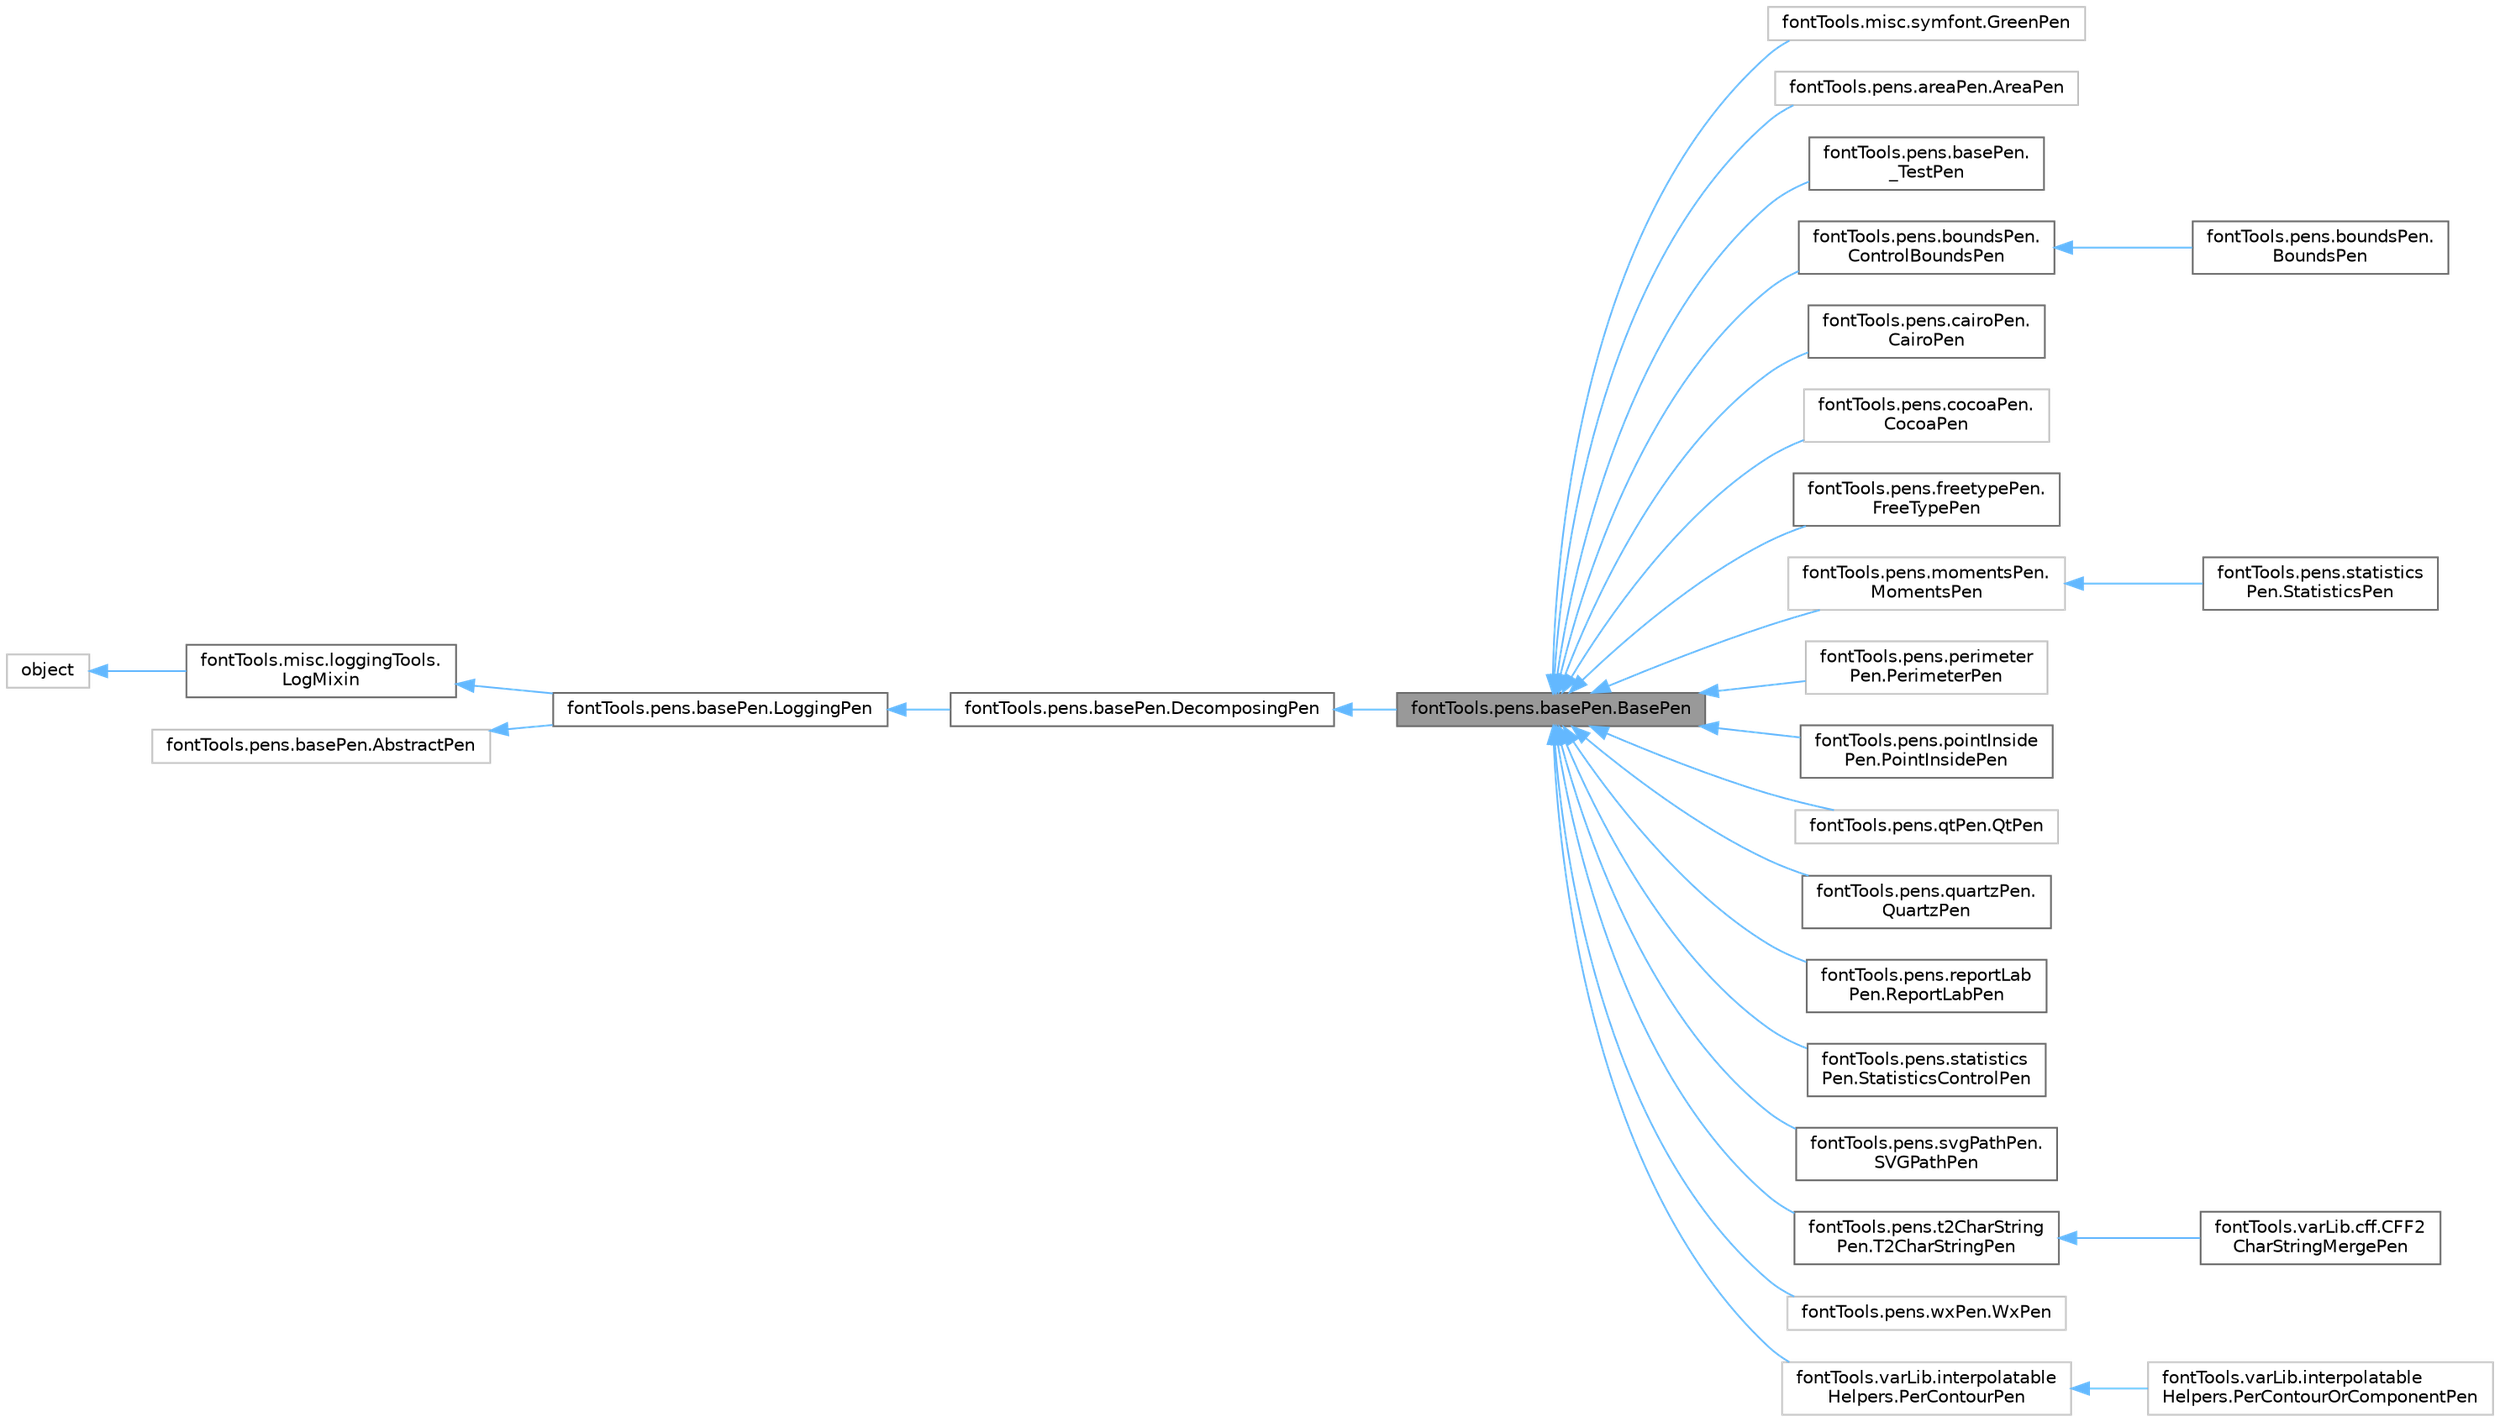digraph "fontTools.pens.basePen.BasePen"
{
 // LATEX_PDF_SIZE
  bgcolor="transparent";
  edge [fontname=Helvetica,fontsize=10,labelfontname=Helvetica,labelfontsize=10];
  node [fontname=Helvetica,fontsize=10,shape=box,height=0.2,width=0.4];
  rankdir="LR";
  Node1 [id="Node000001",label="fontTools.pens.basePen.BasePen",height=0.2,width=0.4,color="gray40", fillcolor="grey60", style="filled", fontcolor="black",tooltip=" "];
  Node2 -> Node1 [id="edge28_Node000001_Node000002",dir="back",color="steelblue1",style="solid",tooltip=" "];
  Node2 [id="Node000002",label="fontTools.pens.basePen.DecomposingPen",height=0.2,width=0.4,color="gray40", fillcolor="white", style="filled",URL="$d6/d4b/classfontTools_1_1pens_1_1basePen_1_1DecomposingPen.html",tooltip=" "];
  Node3 -> Node2 [id="edge29_Node000002_Node000003",dir="back",color="steelblue1",style="solid",tooltip=" "];
  Node3 [id="Node000003",label="fontTools.pens.basePen.LoggingPen",height=0.2,width=0.4,color="gray40", fillcolor="white", style="filled",URL="$d9/d76/classfontTools_1_1pens_1_1basePen_1_1LoggingPen.html",tooltip=" "];
  Node4 -> Node3 [id="edge30_Node000003_Node000004",dir="back",color="steelblue1",style="solid",tooltip=" "];
  Node4 [id="Node000004",label="fontTools.misc.loggingTools.\lLogMixin",height=0.2,width=0.4,color="gray40", fillcolor="white", style="filled",URL="$da/d4b/classfontTools_1_1misc_1_1loggingTools_1_1LogMixin.html",tooltip=" "];
  Node5 -> Node4 [id="edge31_Node000004_Node000005",dir="back",color="steelblue1",style="solid",tooltip=" "];
  Node5 [id="Node000005",label="object",height=0.2,width=0.4,color="grey75", fillcolor="white", style="filled",tooltip=" "];
  Node6 -> Node3 [id="edge32_Node000003_Node000006",dir="back",color="steelblue1",style="solid",tooltip=" "];
  Node6 [id="Node000006",label="fontTools.pens.basePen.AbstractPen",height=0.2,width=0.4,color="grey75", fillcolor="white", style="filled",URL="$d4/d8e/classfontTools_1_1pens_1_1basePen_1_1AbstractPen.html",tooltip=" "];
  Node1 -> Node7 [id="edge33_Node000001_Node000007",dir="back",color="steelblue1",style="solid",tooltip=" "];
  Node7 [id="Node000007",label="fontTools.misc.symfont.GreenPen",height=0.2,width=0.4,color="grey75", fillcolor="white", style="filled",URL="$d7/dd0/classfontTools_1_1misc_1_1symfont_1_1GreenPen.html",tooltip=" "];
  Node1 -> Node8 [id="edge34_Node000001_Node000008",dir="back",color="steelblue1",style="solid",tooltip=" "];
  Node8 [id="Node000008",label="fontTools.pens.areaPen.AreaPen",height=0.2,width=0.4,color="grey75", fillcolor="white", style="filled",URL="$dc/d4b/classfontTools_1_1pens_1_1areaPen_1_1AreaPen.html",tooltip=" "];
  Node1 -> Node9 [id="edge35_Node000001_Node000009",dir="back",color="steelblue1",style="solid",tooltip=" "];
  Node9 [id="Node000009",label="fontTools.pens.basePen.\l_TestPen",height=0.2,width=0.4,color="gray40", fillcolor="white", style="filled",URL="$dc/dda/classfontTools_1_1pens_1_1basePen_1_1__TestPen.html",tooltip=" "];
  Node1 -> Node10 [id="edge36_Node000001_Node000010",dir="back",color="steelblue1",style="solid",tooltip=" "];
  Node10 [id="Node000010",label="fontTools.pens.boundsPen.\lControlBoundsPen",height=0.2,width=0.4,color="gray40", fillcolor="white", style="filled",URL="$df/d4d/classfontTools_1_1pens_1_1boundsPen_1_1ControlBoundsPen.html",tooltip=" "];
  Node10 -> Node11 [id="edge37_Node000010_Node000011",dir="back",color="steelblue1",style="solid",tooltip=" "];
  Node11 [id="Node000011",label="fontTools.pens.boundsPen.\lBoundsPen",height=0.2,width=0.4,color="gray40", fillcolor="white", style="filled",URL="$d8/dc5/classfontTools_1_1pens_1_1boundsPen_1_1BoundsPen.html",tooltip=" "];
  Node1 -> Node12 [id="edge38_Node000001_Node000012",dir="back",color="steelblue1",style="solid",tooltip=" "];
  Node12 [id="Node000012",label="fontTools.pens.cairoPen.\lCairoPen",height=0.2,width=0.4,color="gray40", fillcolor="white", style="filled",URL="$d6/d9d/classfontTools_1_1pens_1_1cairoPen_1_1CairoPen.html",tooltip=" "];
  Node1 -> Node13 [id="edge39_Node000001_Node000013",dir="back",color="steelblue1",style="solid",tooltip=" "];
  Node13 [id="Node000013",label="fontTools.pens.cocoaPen.\lCocoaPen",height=0.2,width=0.4,color="grey75", fillcolor="white", style="filled",URL="$dc/d86/classfontTools_1_1pens_1_1cocoaPen_1_1CocoaPen.html",tooltip=" "];
  Node1 -> Node14 [id="edge40_Node000001_Node000014",dir="back",color="steelblue1",style="solid",tooltip=" "];
  Node14 [id="Node000014",label="fontTools.pens.freetypePen.\lFreeTypePen",height=0.2,width=0.4,color="gray40", fillcolor="white", style="filled",URL="$d0/d63/classfontTools_1_1pens_1_1freetypePen_1_1FreeTypePen.html",tooltip=" "];
  Node1 -> Node15 [id="edge41_Node000001_Node000015",dir="back",color="steelblue1",style="solid",tooltip=" "];
  Node15 [id="Node000015",label="fontTools.pens.momentsPen.\lMomentsPen",height=0.2,width=0.4,color="grey75", fillcolor="white", style="filled",URL="$de/d31/classfontTools_1_1pens_1_1momentsPen_1_1MomentsPen.html",tooltip=" "];
  Node15 -> Node16 [id="edge42_Node000015_Node000016",dir="back",color="steelblue1",style="solid",tooltip=" "];
  Node16 [id="Node000016",label="fontTools.pens.statistics\lPen.StatisticsPen",height=0.2,width=0.4,color="gray40", fillcolor="white", style="filled",URL="$db/df5/classfontTools_1_1pens_1_1statisticsPen_1_1StatisticsPen.html",tooltip=" "];
  Node1 -> Node17 [id="edge43_Node000001_Node000017",dir="back",color="steelblue1",style="solid",tooltip=" "];
  Node17 [id="Node000017",label="fontTools.pens.perimeter\lPen.PerimeterPen",height=0.2,width=0.4,color="grey75", fillcolor="white", style="filled",URL="$db/dc6/classfontTools_1_1pens_1_1perimeterPen_1_1PerimeterPen.html",tooltip=" "];
  Node1 -> Node18 [id="edge44_Node000001_Node000018",dir="back",color="steelblue1",style="solid",tooltip=" "];
  Node18 [id="Node000018",label="fontTools.pens.pointInside\lPen.PointInsidePen",height=0.2,width=0.4,color="gray40", fillcolor="white", style="filled",URL="$dc/df0/classfontTools_1_1pens_1_1pointInsidePen_1_1PointInsidePen.html",tooltip=" "];
  Node1 -> Node19 [id="edge45_Node000001_Node000019",dir="back",color="steelblue1",style="solid",tooltip=" "];
  Node19 [id="Node000019",label="fontTools.pens.qtPen.QtPen",height=0.2,width=0.4,color="grey75", fillcolor="white", style="filled",URL="$db/d82/classfontTools_1_1pens_1_1qtPen_1_1QtPen.html",tooltip=" "];
  Node1 -> Node20 [id="edge46_Node000001_Node000020",dir="back",color="steelblue1",style="solid",tooltip=" "];
  Node20 [id="Node000020",label="fontTools.pens.quartzPen.\lQuartzPen",height=0.2,width=0.4,color="gray40", fillcolor="white", style="filled",URL="$d7/d18/classfontTools_1_1pens_1_1quartzPen_1_1QuartzPen.html",tooltip=" "];
  Node1 -> Node21 [id="edge47_Node000001_Node000021",dir="back",color="steelblue1",style="solid",tooltip=" "];
  Node21 [id="Node000021",label="fontTools.pens.reportLab\lPen.ReportLabPen",height=0.2,width=0.4,color="gray40", fillcolor="white", style="filled",URL="$de/dac/classfontTools_1_1pens_1_1reportLabPen_1_1ReportLabPen.html",tooltip=" "];
  Node1 -> Node22 [id="edge48_Node000001_Node000022",dir="back",color="steelblue1",style="solid",tooltip=" "];
  Node22 [id="Node000022",label="fontTools.pens.statistics\lPen.StatisticsControlPen",height=0.2,width=0.4,color="gray40", fillcolor="white", style="filled",URL="$db/d06/classfontTools_1_1pens_1_1statisticsPen_1_1StatisticsControlPen.html",tooltip=" "];
  Node1 -> Node23 [id="edge49_Node000001_Node000023",dir="back",color="steelblue1",style="solid",tooltip=" "];
  Node23 [id="Node000023",label="fontTools.pens.svgPathPen.\lSVGPathPen",height=0.2,width=0.4,color="gray40", fillcolor="white", style="filled",URL="$d6/de4/classfontTools_1_1pens_1_1svgPathPen_1_1SVGPathPen.html",tooltip=" "];
  Node1 -> Node24 [id="edge50_Node000001_Node000024",dir="back",color="steelblue1",style="solid",tooltip=" "];
  Node24 [id="Node000024",label="fontTools.pens.t2CharString\lPen.T2CharStringPen",height=0.2,width=0.4,color="gray40", fillcolor="white", style="filled",URL="$db/d86/classfontTools_1_1pens_1_1t2CharStringPen_1_1T2CharStringPen.html",tooltip=" "];
  Node24 -> Node25 [id="edge51_Node000024_Node000025",dir="back",color="steelblue1",style="solid",tooltip=" "];
  Node25 [id="Node000025",label="fontTools.varLib.cff.CFF2\lCharStringMergePen",height=0.2,width=0.4,color="gray40", fillcolor="white", style="filled",URL="$d7/d65/classfontTools_1_1varLib_1_1cff_1_1CFF2CharStringMergePen.html",tooltip=" "];
  Node1 -> Node26 [id="edge52_Node000001_Node000026",dir="back",color="steelblue1",style="solid",tooltip=" "];
  Node26 [id="Node000026",label="fontTools.pens.wxPen.WxPen",height=0.2,width=0.4,color="grey75", fillcolor="white", style="filled",URL="$db/d26/classfontTools_1_1pens_1_1wxPen_1_1WxPen.html",tooltip=" "];
  Node1 -> Node27 [id="edge53_Node000001_Node000027",dir="back",color="steelblue1",style="solid",tooltip=" "];
  Node27 [id="Node000027",label="fontTools.varLib.interpolatable\lHelpers.PerContourPen",height=0.2,width=0.4,color="grey75", fillcolor="white", style="filled",URL="$dd/df2/classfontTools_1_1varLib_1_1interpolatableHelpers_1_1PerContourPen.html",tooltip=" "];
  Node27 -> Node28 [id="edge54_Node000027_Node000028",dir="back",color="steelblue1",style="solid",tooltip=" "];
  Node28 [id="Node000028",label="fontTools.varLib.interpolatable\lHelpers.PerContourOrComponentPen",height=0.2,width=0.4,color="grey75", fillcolor="white", style="filled",URL="$d1/dc4/classfontTools_1_1varLib_1_1interpolatableHelpers_1_1PerContourOrComponentPen.html",tooltip=" "];
}
